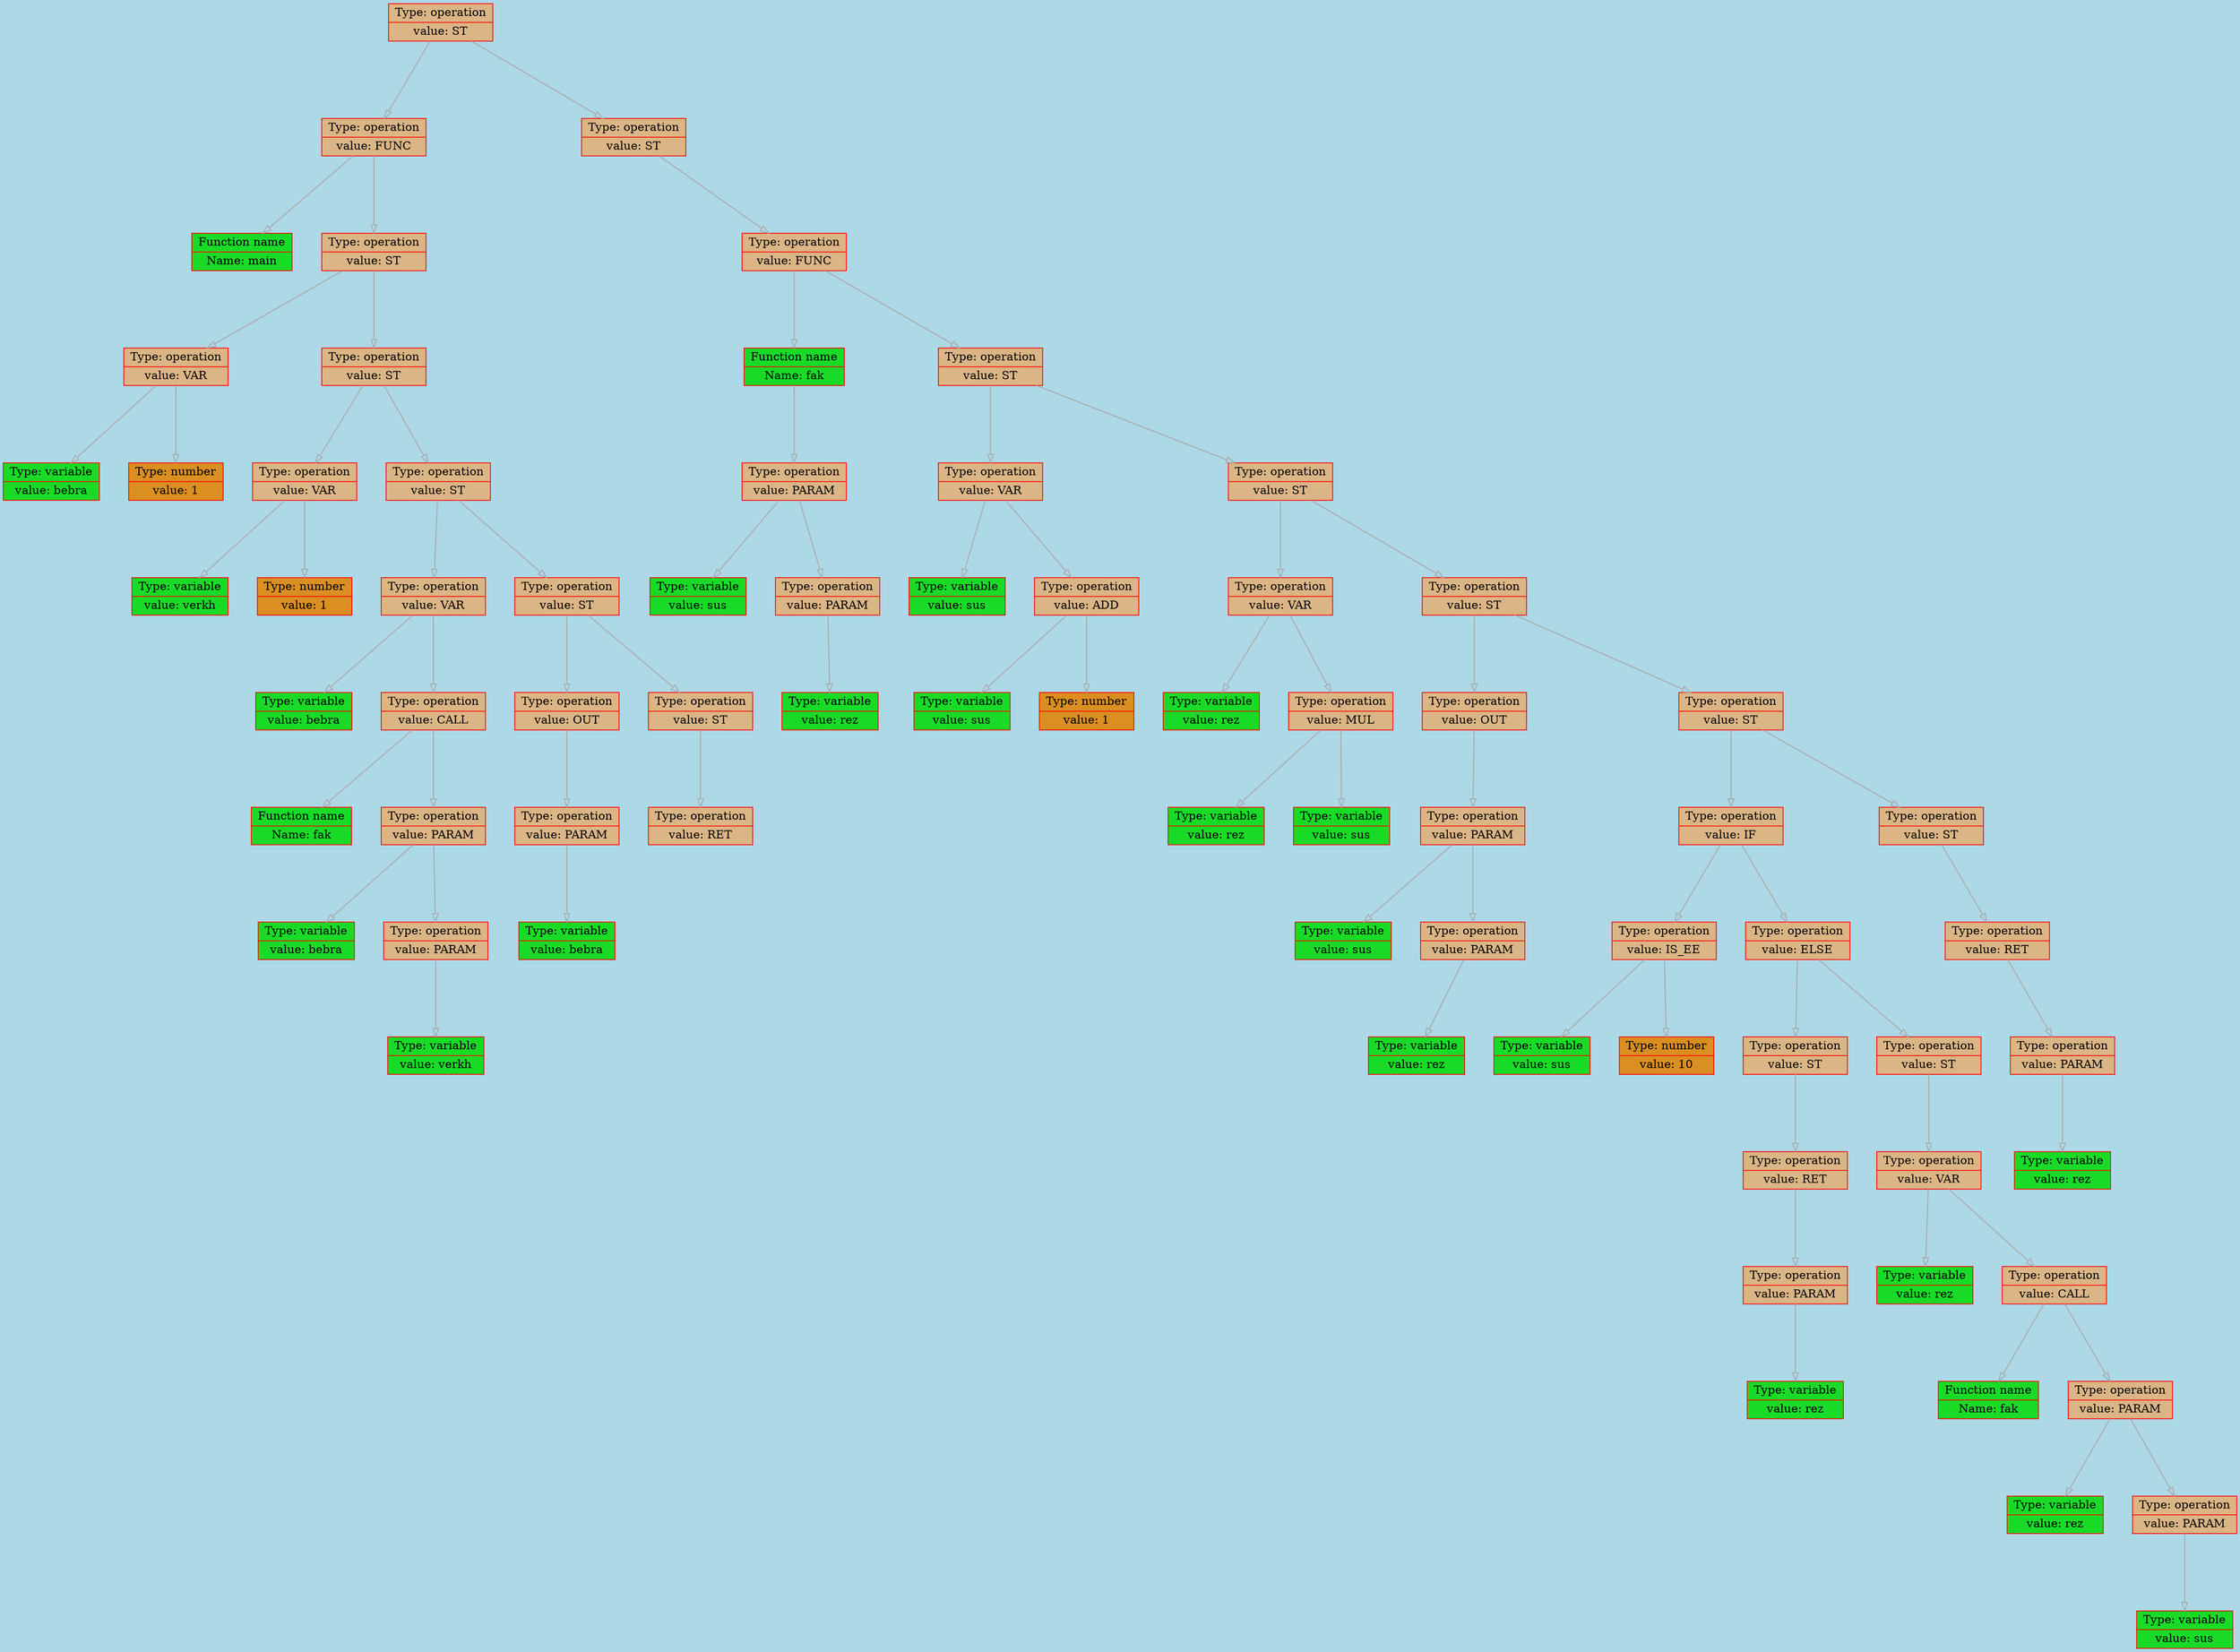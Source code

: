 
    digraph g {
        bgcolor="lightblue";
        dpi      = 200;
        fontname = "Comic Sans MS";
        fontsize = 20;
        rankdir   =  TB;
        edge [color = darkgrey, arrowhead = onormal, arrowsize = 1, penwidth = 1.2]
        graph[fillcolor = lightgreen, ranksep = 1.3, nodesep = 0.5,
        style = "rounded, filled",color = green, penwidth = 2]

    Node000001a64f67cf70[shape=record, width=0.2, style="filled", color="red", fillcolor="#DBB585",label=" {Type: operation | value: ST}"] 
 
Node000001a64f67c490[shape=record, width=0.2, style="filled", color="red", fillcolor="#DBB585",label=" {Type: operation | value: FUNC}"] 
 
Node000001a64f67c1a0[shape=record, width=0.2, style="filled", color="red", fillcolor="#19DB27",label=" {Function name |Name: main}"] 
 
Node000001a64f67c580[shape=record, width=0.2, style="filled", color="red", fillcolor="#DBB585",label=" {Type: operation | value: ST}"] 
 
Node000001a64f67bf60[shape=record, width=0.2, style="filled", color="red", fillcolor="#DBB585",label=" {Type: operation | value: VAR}"] 
 
Node000001a64f67c170[shape=record, width=0.2, style="filled", color="red", fillcolor="#19DB27",label=" {Type: variable | value: bebra}"] 
 
Node000001a64f67bea0[shape=record, width=0.2, style="filled", color="red", fillcolor="#DB8E21",label=" {Type: number | value: 1}"] 
 
Node000001a64f67c550[shape=record, width=0.2, style="filled", color="red", fillcolor="#DBB585",label=" {Type: operation | value: ST}"] 
 
Node000001a64f67bff0[shape=record, width=0.2, style="filled", color="red", fillcolor="#DBB585",label=" {Type: operation | value: VAR}"] 
 
Node000001a64f67c0b0[shape=record, width=0.2, style="filled", color="red", fillcolor="#19DB27",label=" {Type: variable | value: verkh}"] 
 
Node000001a64f67c0e0[shape=record, width=0.2, style="filled", color="red", fillcolor="#DB8E21",label=" {Type: number | value: 1}"] 
 
Node000001a64f67c940[shape=record, width=0.2, style="filled", color="red", fillcolor="#DBB585",label=" {Type: operation | value: ST}"] 
 
Node000001a64f67c020[shape=record, width=0.2, style="filled", color="red", fillcolor="#DBB585",label=" {Type: operation | value: VAR}"] 
 
Node000001a64f67be40[shape=record, width=0.2, style="filled", color="red", fillcolor="#19DB27",label=" {Type: variable | value: bebra}"] 
 
Node000001a64f67bfc0[shape=record, width=0.2, style="filled", color="red", fillcolor="#DBB585",label=" {Type: operation | value: CALL}"] 
 
Node000001a64f67be70[shape=record, width=0.2, style="filled", color="red", fillcolor="#19DB27",label=" {Function name |Name: fak}"] 
 
Node000001a64f67bf90[shape=record, width=0.2, style="filled", color="red", fillcolor="#DBB585",label=" {Type: operation | value: PARAM}"] 
 
Node000001a64f67bed0[shape=record, width=0.2, style="filled", color="red", fillcolor="#19DB27",label=" {Type: variable | value: bebra}"] 
 
Node000001a64f67bf30[shape=record, width=0.2, style="filled", color="red", fillcolor="#DBB585",label=" {Type: operation | value: PARAM}"] 
 
Node000001a64f67bf00[shape=record, width=0.2, style="filled", color="red", fillcolor="#19DB27",label=" {Type: variable | value: verkh}"] 
 
Node000001a64f67c3d0[shape=record, width=0.2, style="filled", color="red", fillcolor="#DBB585",label=" {Type: operation | value: ST}"] 
 
Node000001a64f67c110[shape=record, width=0.2, style="filled", color="red", fillcolor="#DBB585",label=" {Type: operation | value: OUT}"] 
 
Node000001a64f67c080[shape=record, width=0.2, style="filled", color="red", fillcolor="#DBB585",label=" {Type: operation | value: PARAM}"] 
 
Node000001a64f67c050[shape=record, width=0.2, style="filled", color="red", fillcolor="#19DB27",label=" {Type: variable | value: bebra}"] 
 
Node000001a64f67c310[shape=record, width=0.2, style="filled", color="red", fillcolor="#DBB585",label=" {Type: operation | value: ST}"] 
 
Node000001a64f67c140[shape=record, width=0.2, style="filled", color="red", fillcolor="#DBB585",label=" {Type: operation | value: RET}"] 
 
Node000001a64f67cc70[shape=record, width=0.2, style="filled", color="red", fillcolor="#DBB585",label=" {Type: operation | value: ST}"] 
 
Node000001a64f67cf40[shape=record, width=0.2, style="filled", color="red", fillcolor="#DBB585",label=" {Type: operation | value: FUNC}"] 
 
Node000001a64f67c970[shape=record, width=0.2, style="filled", color="red", fillcolor="#19DB27",label=" {Function name |Name: fak}"] 
 
Node000001a64f67c880[shape=record, width=0.2, style="filled", color="red", fillcolor="#DBB585",label=" {Type: operation | value: PARAM}"] 
 
Node000001a64f67c5b0[shape=record, width=0.2, style="filled", color="red", fillcolor="#19DB27",label=" {Type: variable | value: sus}"] 
 
Node000001a64f67c250[shape=record, width=0.2, style="filled", color="red", fillcolor="#DBB585",label=" {Type: operation | value: PARAM}"] 
 
Node000001a64f67c3a0[shape=record, width=0.2, style="filled", color="red", fillcolor="#19DB27",label=" {Type: variable | value: rez}"] 
 
Node000001a64f67cb80[shape=record, width=0.2, style="filled", color="red", fillcolor="#DBB585",label=" {Type: operation | value: ST}"] 
 
Node000001a64f67c9d0[shape=record, width=0.2, style="filled", color="red", fillcolor="#DBB585",label=" {Type: operation | value: VAR}"] 
 
Node000001a64f67c640[shape=record, width=0.2, style="filled", color="red", fillcolor="#19DB27",label=" {Type: variable | value: sus}"] 
 
Node000001a64f67c280[shape=record, width=0.2, style="filled", color="red", fillcolor="#DBB585",label=" {Type: operation | value: ADD}"] 
 
Node000001a64f67c460[shape=record, width=0.2, style="filled", color="red", fillcolor="#19DB27",label=" {Type: variable | value: sus}"] 
 
Node000001a64f67c8b0[shape=record, width=0.2, style="filled", color="red", fillcolor="#DB8E21",label=" {Type: number | value: 1}"] 
 
Node000001a64f67caf0[shape=record, width=0.2, style="filled", color="red", fillcolor="#DBB585",label=" {Type: operation | value: ST}"] 
 
Node000001a64f67c610[shape=record, width=0.2, style="filled", color="red", fillcolor="#DBB585",label=" {Type: operation | value: VAR}"] 
 
Node000001a64f67c5e0[shape=record, width=0.2, style="filled", color="red", fillcolor="#19DB27",label=" {Type: variable | value: rez}"] 
 
Node000001a64f67c340[shape=record, width=0.2, style="filled", color="red", fillcolor="#DBB585",label=" {Type: operation | value: MUL}"] 
 
Node000001a64f67c370[shape=record, width=0.2, style="filled", color="red", fillcolor="#19DB27",label=" {Type: variable | value: rez}"] 
 
Node000001a64f67c6d0[shape=record, width=0.2, style="filled", color="red", fillcolor="#19DB27",label=" {Type: variable | value: sus}"] 
 
Node000001a64f67cd00[shape=record, width=0.2, style="filled", color="red", fillcolor="#DBB585",label=" {Type: operation | value: ST}"] 
 
Node000001a64f67c670[shape=record, width=0.2, style="filled", color="red", fillcolor="#DBB585",label=" {Type: operation | value: OUT}"] 
 
Node000001a64f67c430[shape=record, width=0.2, style="filled", color="red", fillcolor="#DBB585",label=" {Type: operation | value: PARAM}"] 
 
Node000001a64f67c400[shape=record, width=0.2, style="filled", color="red", fillcolor="#19DB27",label=" {Type: variable | value: sus}"] 
 
Node000001a64f67c2b0[shape=record, width=0.2, style="filled", color="red", fillcolor="#DBB585",label=" {Type: operation | value: PARAM}"] 
 
Node000001a64f67c4f0[shape=record, width=0.2, style="filled", color="red", fillcolor="#19DB27",label=" {Type: variable | value: rez}"] 
 
Node000001a64f67cc10[shape=record, width=0.2, style="filled", color="red", fillcolor="#DBB585",label=" {Type: operation | value: ST}"] 
 
Node000001a64f67d180[shape=record, width=0.2, style="filled", color="red", fillcolor="#DBB585",label=" {Type: operation | value: IF}"] 
 
Node000001a64f67c4c0[shape=record, width=0.2, style="filled", color="red", fillcolor="#DBB585",label=" {Type: operation | value: IS_EE}"] 
 
Node000001a64f67c6a0[shape=record, width=0.2, style="filled", color="red", fillcolor="#19DB27",label=" {Type: variable | value: sus}"] 
 
Node000001a64f67c9a0[shape=record, width=0.2, style="filled", color="red", fillcolor="#DB8E21",label=" {Type: number | value: 10}"] 
 
Node000001a64f67cee0[shape=record, width=0.2, style="filled", color="red", fillcolor="#DBB585",label=" {Type: operation | value: ELSE}"] 
 
Node000001a64f67c700[shape=record, width=0.2, style="filled", color="red", fillcolor="#DBB585",label=" {Type: operation | value: ST}"] 
 
Node000001a64f67c520[shape=record, width=0.2, style="filled", color="red", fillcolor="#DBB585",label=" {Type: operation | value: RET}"] 
 
Node000001a64f67c8e0[shape=record, width=0.2, style="filled", color="red", fillcolor="#DBB585",label=" {Type: operation | value: PARAM}"] 
 
Node000001a64f67c2e0[shape=record, width=0.2, style="filled", color="red", fillcolor="#19DB27",label=" {Type: variable | value: rez}"] 
 
Node000001a64f67ce80[shape=record, width=0.2, style="filled", color="red", fillcolor="#DBB585",label=" {Type: operation | value: ST}"] 
 
Node000001a64f67c850[shape=record, width=0.2, style="filled", color="red", fillcolor="#DBB585",label=" {Type: operation | value: VAR}"] 
 
Node000001a64f67c730[shape=record, width=0.2, style="filled", color="red", fillcolor="#19DB27",label=" {Type: variable | value: rez}"] 
 
Node000001a64f67c820[shape=record, width=0.2, style="filled", color="red", fillcolor="#DBB585",label=" {Type: operation | value: CALL}"] 
 
Node000001a64f67c760[shape=record, width=0.2, style="filled", color="red", fillcolor="#19DB27",label=" {Function name |Name: fak}"] 
 
Node000001a64f67c7f0[shape=record, width=0.2, style="filled", color="red", fillcolor="#DBB585",label=" {Type: operation | value: PARAM}"] 
 
Node000001a64f67c790[shape=record, width=0.2, style="filled", color="red", fillcolor="#19DB27",label=" {Type: variable | value: rez}"] 
 
Node000001a64f67c910[shape=record, width=0.2, style="filled", color="red", fillcolor="#DBB585",label=" {Type: operation | value: PARAM}"] 
 
Node000001a64f67c7c0[shape=record, width=0.2, style="filled", color="red", fillcolor="#19DB27",label=" {Type: variable | value: sus}"] 
 
Node000001a64f67ccd0[shape=record, width=0.2, style="filled", color="red", fillcolor="#DBB585",label=" {Type: operation | value: ST}"] 
 
Node000001a64f67cf10[shape=record, width=0.2, style="filled", color="red", fillcolor="#DBB585",label=" {Type: operation | value: RET}"] 
 
Node000001a64f67d150[shape=record, width=0.2, style="filled", color="red", fillcolor="#DBB585",label=" {Type: operation | value: PARAM}"] 
 
Node000001a64f67cac0[shape=record, width=0.2, style="filled", color="red", fillcolor="#19DB27",label=" {Type: variable | value: rez}"] 
 
Node000001a64f67cf70->Node000001a64f67c490
Node000001a64f67c490->Node000001a64f67c1a0
Node000001a64f67c490->Node000001a64f67c580
Node000001a64f67c580->Node000001a64f67bf60
Node000001a64f67bf60->Node000001a64f67c170
Node000001a64f67bf60->Node000001a64f67bea0
Node000001a64f67c580->Node000001a64f67c550
Node000001a64f67c550->Node000001a64f67bff0
Node000001a64f67bff0->Node000001a64f67c0b0
Node000001a64f67bff0->Node000001a64f67c0e0
Node000001a64f67c550->Node000001a64f67c940
Node000001a64f67c940->Node000001a64f67c020
Node000001a64f67c020->Node000001a64f67be40
Node000001a64f67c020->Node000001a64f67bfc0
Node000001a64f67bfc0->Node000001a64f67be70
Node000001a64f67bfc0->Node000001a64f67bf90
Node000001a64f67bf90->Node000001a64f67bed0
Node000001a64f67bf90->Node000001a64f67bf30
Node000001a64f67bf30->Node000001a64f67bf00
Node000001a64f67c940->Node000001a64f67c3d0
Node000001a64f67c3d0->Node000001a64f67c110
Node000001a64f67c110->Node000001a64f67c080
Node000001a64f67c080->Node000001a64f67c050
Node000001a64f67c3d0->Node000001a64f67c310
Node000001a64f67c310->Node000001a64f67c140
Node000001a64f67cf70->Node000001a64f67cc70
Node000001a64f67cc70->Node000001a64f67cf40
Node000001a64f67cf40->Node000001a64f67c970
Node000001a64f67c970->Node000001a64f67c880
Node000001a64f67c880->Node000001a64f67c5b0
Node000001a64f67c880->Node000001a64f67c250
Node000001a64f67c250->Node000001a64f67c3a0
Node000001a64f67cf40->Node000001a64f67cb80
Node000001a64f67cb80->Node000001a64f67c9d0
Node000001a64f67c9d0->Node000001a64f67c640
Node000001a64f67c9d0->Node000001a64f67c280
Node000001a64f67c280->Node000001a64f67c460
Node000001a64f67c280->Node000001a64f67c8b0
Node000001a64f67cb80->Node000001a64f67caf0
Node000001a64f67caf0->Node000001a64f67c610
Node000001a64f67c610->Node000001a64f67c5e0
Node000001a64f67c610->Node000001a64f67c340
Node000001a64f67c340->Node000001a64f67c370
Node000001a64f67c340->Node000001a64f67c6d0
Node000001a64f67caf0->Node000001a64f67cd00
Node000001a64f67cd00->Node000001a64f67c670
Node000001a64f67c670->Node000001a64f67c430
Node000001a64f67c430->Node000001a64f67c400
Node000001a64f67c430->Node000001a64f67c2b0
Node000001a64f67c2b0->Node000001a64f67c4f0
Node000001a64f67cd00->Node000001a64f67cc10
Node000001a64f67cc10->Node000001a64f67d180
Node000001a64f67d180->Node000001a64f67c4c0
Node000001a64f67c4c0->Node000001a64f67c6a0
Node000001a64f67c4c0->Node000001a64f67c9a0
Node000001a64f67d180->Node000001a64f67cee0
Node000001a64f67cee0->Node000001a64f67c700
Node000001a64f67c700->Node000001a64f67c520
Node000001a64f67c520->Node000001a64f67c8e0
Node000001a64f67c8e0->Node000001a64f67c2e0
Node000001a64f67cee0->Node000001a64f67ce80
Node000001a64f67ce80->Node000001a64f67c850
Node000001a64f67c850->Node000001a64f67c730
Node000001a64f67c850->Node000001a64f67c820
Node000001a64f67c820->Node000001a64f67c760
Node000001a64f67c820->Node000001a64f67c7f0
Node000001a64f67c7f0->Node000001a64f67c790
Node000001a64f67c7f0->Node000001a64f67c910
Node000001a64f67c910->Node000001a64f67c7c0
Node000001a64f67cc10->Node000001a64f67ccd0
Node000001a64f67ccd0->Node000001a64f67cf10
Node000001a64f67cf10->Node000001a64f67d150
Node000001a64f67d150->Node000001a64f67cac0
}
